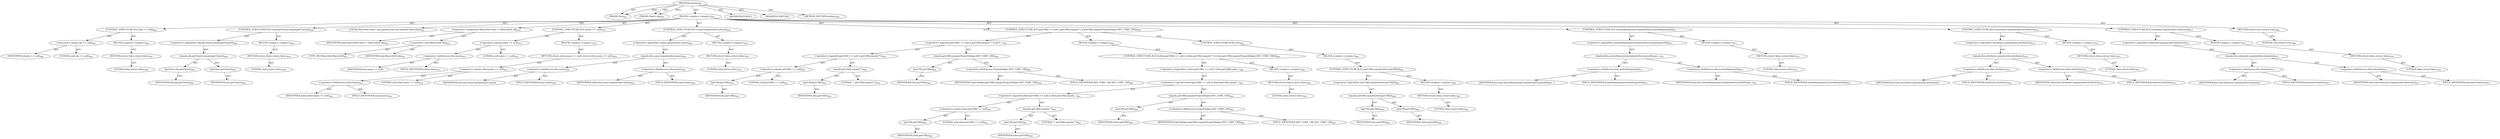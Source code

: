 digraph "equals" {  
"111669149724" [label = <(METHOD,equals)<SUB>445</SUB>> ]
"115964117001" [label = <(PARAM,this)<SUB>445</SUB>> ]
"115964117034" [label = <(PARAM,Object obj)<SUB>445</SUB>> ]
"25769803847" [label = <(BLOCK,&lt;empty&gt;,&lt;empty&gt;)<SUB>445</SUB>> ]
"47244640289" [label = <(CONTROL_STRUCTURE,IF,if (obj == null))<SUB>446</SUB>> ]
"30064771307" [label = <(&lt;operator&gt;.equals,obj == null)<SUB>446</SUB>> ]
"68719476911" [label = <(IDENTIFIER,obj,obj == null)<SUB>446</SUB>> ]
"90194313275" [label = <(LITERAL,null,obj == null)<SUB>446</SUB>> ]
"25769803848" [label = <(BLOCK,&lt;empty&gt;,&lt;empty&gt;)<SUB>446</SUB>> ]
"146028888094" [label = <(RETURN,return false;,return false;)<SUB>447</SUB>> ]
"90194313276" [label = <(LITERAL,false,return false;)<SUB>447</SUB>> ]
"47244640290" [label = <(CONTROL_STRUCTURE,IF,if (!obj.getClass().equals(getClass())))<SUB>449</SUB>> ]
"30064771308" [label = <(&lt;operator&gt;.logicalNot,!obj.getClass().equals(getClass()))<SUB>449</SUB>> ]
"30064771309" [label = <(equals,obj.getClass().equals(getClass()))<SUB>449</SUB>> ]
"30064771310" [label = <(getClass,obj.getClass())<SUB>449</SUB>> ]
"68719476912" [label = <(IDENTIFIER,obj,obj.getClass())<SUB>449</SUB>> ]
"30064771311" [label = <(getClass,getClass())<SUB>449</SUB>> ]
"68719476749" [label = <(IDENTIFIER,this,getClass())<SUB>449</SUB>> ]
"25769803849" [label = <(BLOCK,&lt;empty&gt;,&lt;empty&gt;)<SUB>449</SUB>> ]
"146028888095" [label = <(RETURN,return false;,return false;)<SUB>450</SUB>> ]
"90194313277" [label = <(LITERAL,false,return false;)<SUB>450</SUB>> ]
"94489280534" [label = <(LOCAL,MacroDef other: org.apache.tools.ant.taskdefs.MacroDef)<SUB>452</SUB>> ]
"30064771312" [label = <(&lt;operator&gt;.assignment,MacroDef other = (MacroDef) obj)<SUB>452</SUB>> ]
"68719476913" [label = <(IDENTIFIER,other,MacroDef other = (MacroDef) obj)<SUB>452</SUB>> ]
"30064771313" [label = <(&lt;operator&gt;.cast,(MacroDef) obj)<SUB>452</SUB>> ]
"180388626438" [label = <(TYPE_REF,MacroDef,MacroDef)<SUB>452</SUB>> ]
"68719476914" [label = <(IDENTIFIER,obj,(MacroDef) obj)<SUB>452</SUB>> ]
"47244640291" [label = <(CONTROL_STRUCTURE,IF,if (name == null))<SUB>453</SUB>> ]
"30064771314" [label = <(&lt;operator&gt;.equals,name == null)<SUB>453</SUB>> ]
"30064771315" [label = <(&lt;operator&gt;.fieldAccess,this.name)<SUB>453</SUB>> ]
"68719476915" [label = <(IDENTIFIER,this,name == null)> ]
"55834574904" [label = <(FIELD_IDENTIFIER,name,name)<SUB>453</SUB>> ]
"90194313278" [label = <(LITERAL,null,name == null)<SUB>453</SUB>> ]
"25769803850" [label = <(BLOCK,&lt;empty&gt;,&lt;empty&gt;)<SUB>453</SUB>> ]
"146028888096" [label = <(RETURN,return other.name == null;,return other.name == null;)<SUB>454</SUB>> ]
"30064771316" [label = <(&lt;operator&gt;.equals,other.name == null)<SUB>454</SUB>> ]
"30064771317" [label = <(&lt;operator&gt;.fieldAccess,other.name)<SUB>454</SUB>> ]
"68719476916" [label = <(IDENTIFIER,other,other.name == null)<SUB>454</SUB>> ]
"55834574905" [label = <(FIELD_IDENTIFIER,name,name)<SUB>454</SUB>> ]
"90194313279" [label = <(LITERAL,null,other.name == null)<SUB>454</SUB>> ]
"47244640292" [label = <(CONTROL_STRUCTURE,IF,if (!name.equals(other.name)))<SUB>456</SUB>> ]
"30064771318" [label = <(&lt;operator&gt;.logicalNot,!name.equals(other.name))<SUB>456</SUB>> ]
"30064771319" [label = <(equals,this.name.equals(other.name))<SUB>456</SUB>> ]
"30064771320" [label = <(&lt;operator&gt;.fieldAccess,this.name)<SUB>456</SUB>> ]
"68719476917" [label = <(IDENTIFIER,this,this.name.equals(other.name))> ]
"55834574906" [label = <(FIELD_IDENTIFIER,name,name)<SUB>456</SUB>> ]
"30064771321" [label = <(&lt;operator&gt;.fieldAccess,other.name)<SUB>456</SUB>> ]
"68719476918" [label = <(IDENTIFIER,other,this.name.equals(other.name))<SUB>456</SUB>> ]
"55834574907" [label = <(FIELD_IDENTIFIER,name,name)<SUB>456</SUB>> ]
"25769803851" [label = <(BLOCK,&lt;empty&gt;,&lt;empty&gt;)<SUB>456</SUB>> ]
"146028888097" [label = <(RETURN,return false;,return false;)<SUB>457</SUB>> ]
"90194313280" [label = <(LITERAL,false,return false;)<SUB>457</SUB>> ]
"47244640293" [label = <(CONTROL_STRUCTURE,IF,if (getURI() == null || getURI().equals(&quot;&quot;) || getURI().equals(ProjectHelper.ANT_CORE_URI)))<SUB>459</SUB>> ]
"30064771322" [label = <(&lt;operator&gt;.logicalOr,getURI() == null || getURI().equals(&quot;&quot;) || getU...)<SUB>459</SUB>> ]
"30064771323" [label = <(&lt;operator&gt;.logicalOr,getURI() == null || getURI().equals(&quot;&quot;))<SUB>459</SUB>> ]
"30064771324" [label = <(&lt;operator&gt;.equals,getURI() == null)<SUB>459</SUB>> ]
"30064771325" [label = <(getURI,getURI())<SUB>459</SUB>> ]
"68719476750" [label = <(IDENTIFIER,this,getURI())<SUB>459</SUB>> ]
"90194313281" [label = <(LITERAL,null,getURI() == null)<SUB>459</SUB>> ]
"30064771326" [label = <(equals,getURI().equals(&quot;&quot;))<SUB>459</SUB>> ]
"30064771327" [label = <(getURI,getURI())<SUB>459</SUB>> ]
"68719476751" [label = <(IDENTIFIER,this,getURI())<SUB>459</SUB>> ]
"90194313282" [label = <(LITERAL,&quot;&quot;,getURI().equals(&quot;&quot;))<SUB>459</SUB>> ]
"30064771328" [label = <(equals,getURI().equals(ProjectHelper.ANT_CORE_URI))<SUB>460</SUB>> ]
"30064771329" [label = <(getURI,getURI())<SUB>460</SUB>> ]
"68719476752" [label = <(IDENTIFIER,this,getURI())<SUB>460</SUB>> ]
"30064771330" [label = <(&lt;operator&gt;.fieldAccess,ProjectHelper.ANT_CORE_URI)<SUB>460</SUB>> ]
"68719476919" [label = <(IDENTIFIER,ProjectHelper,getURI().equals(ProjectHelper.ANT_CORE_URI))<SUB>460</SUB>> ]
"55834574908" [label = <(FIELD_IDENTIFIER,ANT_CORE_URI,ANT_CORE_URI)<SUB>460</SUB>> ]
"25769803852" [label = <(BLOCK,&lt;empty&gt;,&lt;empty&gt;)<SUB>460</SUB>> ]
"47244640294" [label = <(CONTROL_STRUCTURE,IF,if (!(other.getURI() == null || other.getURI().equals(&quot;&quot;) || other.getURI().equals(ProjectHelper.ANT_CORE_URI))))<SUB>461</SUB>> ]
"30064771331" [label = <(&lt;operator&gt;.logicalNot,!(other.getURI() == null || other.getURI().equa...)<SUB>461</SUB>> ]
"30064771332" [label = <(&lt;operator&gt;.logicalOr,other.getURI() == null || other.getURI().equals...)<SUB>461</SUB>> ]
"30064771333" [label = <(&lt;operator&gt;.logicalOr,other.getURI() == null || other.getURI().equals...)<SUB>461</SUB>> ]
"30064771334" [label = <(&lt;operator&gt;.equals,other.getURI() == null)<SUB>461</SUB>> ]
"30064771335" [label = <(getURI,getURI())<SUB>461</SUB>> ]
"68719476920" [label = <(IDENTIFIER,other,getURI())<SUB>461</SUB>> ]
"90194313283" [label = <(LITERAL,null,other.getURI() == null)<SUB>461</SUB>> ]
"30064771336" [label = <(equals,getURI().equals(&quot;&quot;))<SUB>461</SUB>> ]
"30064771337" [label = <(getURI,getURI())<SUB>461</SUB>> ]
"68719476921" [label = <(IDENTIFIER,other,getURI())<SUB>461</SUB>> ]
"90194313284" [label = <(LITERAL,&quot;&quot;,getURI().equals(&quot;&quot;))<SUB>461</SUB>> ]
"30064771338" [label = <(equals,getURI().equals(ProjectHelper.ANT_CORE_URI))<SUB>462</SUB>> ]
"30064771339" [label = <(getURI,getURI())<SUB>462</SUB>> ]
"68719476922" [label = <(IDENTIFIER,other,getURI())<SUB>462</SUB>> ]
"30064771340" [label = <(&lt;operator&gt;.fieldAccess,ProjectHelper.ANT_CORE_URI)<SUB>462</SUB>> ]
"68719476923" [label = <(IDENTIFIER,ProjectHelper,getURI().equals(ProjectHelper.ANT_CORE_URI))<SUB>462</SUB>> ]
"55834574909" [label = <(FIELD_IDENTIFIER,ANT_CORE_URI,ANT_CORE_URI)<SUB>462</SUB>> ]
"25769803853" [label = <(BLOCK,&lt;empty&gt;,&lt;empty&gt;)<SUB>462</SUB>> ]
"146028888098" [label = <(RETURN,return false;,return false;)<SUB>463</SUB>> ]
"90194313285" [label = <(LITERAL,false,return false;)<SUB>463</SUB>> ]
"47244640295" [label = <(CONTROL_STRUCTURE,ELSE,else)<SUB>465</SUB>> ]
"25769803854" [label = <(BLOCK,&lt;empty&gt;,&lt;empty&gt;)<SUB>465</SUB>> ]
"47244640296" [label = <(CONTROL_STRUCTURE,IF,if (!getURI().equals(other.getURI())))<SUB>466</SUB>> ]
"30064771341" [label = <(&lt;operator&gt;.logicalNot,!getURI().equals(other.getURI()))<SUB>466</SUB>> ]
"30064771342" [label = <(equals,getURI().equals(other.getURI()))<SUB>466</SUB>> ]
"30064771343" [label = <(getURI,getURI())<SUB>466</SUB>> ]
"68719476753" [label = <(IDENTIFIER,this,getURI())<SUB>466</SUB>> ]
"30064771344" [label = <(getURI,getURI())<SUB>466</SUB>> ]
"68719476924" [label = <(IDENTIFIER,other,getURI())<SUB>466</SUB>> ]
"25769803855" [label = <(BLOCK,&lt;empty&gt;,&lt;empty&gt;)<SUB>466</SUB>> ]
"146028888099" [label = <(RETURN,return false;,return false;)<SUB>467</SUB>> ]
"90194313286" [label = <(LITERAL,false,return false;)<SUB>467</SUB>> ]
"47244640297" [label = <(CONTROL_STRUCTURE,IF,if (!nestedSequential.similar(other.nestedSequential)))<SUB>471</SUB>> ]
"30064771345" [label = <(&lt;operator&gt;.logicalNot,!nestedSequential.similar(other.nestedSequential))<SUB>471</SUB>> ]
"30064771346" [label = <(similar,this.nestedSequential.similar(other.nestedSeque...)<SUB>471</SUB>> ]
"30064771347" [label = <(&lt;operator&gt;.fieldAccess,this.nestedSequential)<SUB>471</SUB>> ]
"68719476925" [label = <(IDENTIFIER,this,this.nestedSequential.similar(other.nestedSeque...)> ]
"55834574910" [label = <(FIELD_IDENTIFIER,nestedSequential,nestedSequential)<SUB>471</SUB>> ]
"30064771348" [label = <(&lt;operator&gt;.fieldAccess,other.nestedSequential)<SUB>471</SUB>> ]
"68719476926" [label = <(IDENTIFIER,other,this.nestedSequential.similar(other.nestedSeque...)<SUB>471</SUB>> ]
"55834574911" [label = <(FIELD_IDENTIFIER,nestedSequential,nestedSequential)<SUB>471</SUB>> ]
"25769803856" [label = <(BLOCK,&lt;empty&gt;,&lt;empty&gt;)<SUB>471</SUB>> ]
"146028888100" [label = <(RETURN,return false;,return false;)<SUB>472</SUB>> ]
"90194313287" [label = <(LITERAL,false,return false;)<SUB>472</SUB>> ]
"47244640298" [label = <(CONTROL_STRUCTURE,IF,if (!attributes.equals(other.attributes)))<SUB>474</SUB>> ]
"30064771349" [label = <(&lt;operator&gt;.logicalNot,!attributes.equals(other.attributes))<SUB>474</SUB>> ]
"30064771350" [label = <(equals,this.attributes.equals(other.attributes))<SUB>474</SUB>> ]
"30064771351" [label = <(&lt;operator&gt;.fieldAccess,this.attributes)<SUB>474</SUB>> ]
"68719476927" [label = <(IDENTIFIER,this,this.attributes.equals(other.attributes))> ]
"55834574912" [label = <(FIELD_IDENTIFIER,attributes,attributes)<SUB>474</SUB>> ]
"30064771352" [label = <(&lt;operator&gt;.fieldAccess,other.attributes)<SUB>474</SUB>> ]
"68719476928" [label = <(IDENTIFIER,other,this.attributes.equals(other.attributes))<SUB>474</SUB>> ]
"55834574913" [label = <(FIELD_IDENTIFIER,attributes,attributes)<SUB>474</SUB>> ]
"25769803857" [label = <(BLOCK,&lt;empty&gt;,&lt;empty&gt;)<SUB>474</SUB>> ]
"146028888101" [label = <(RETURN,return false;,return false;)<SUB>475</SUB>> ]
"90194313288" [label = <(LITERAL,false,return false;)<SUB>475</SUB>> ]
"47244640299" [label = <(CONTROL_STRUCTURE,IF,if (!elements.equals(other.elements)))<SUB>477</SUB>> ]
"30064771353" [label = <(&lt;operator&gt;.logicalNot,!elements.equals(other.elements))<SUB>477</SUB>> ]
"30064771354" [label = <(equals,this.elements.equals(other.elements))<SUB>477</SUB>> ]
"30064771355" [label = <(&lt;operator&gt;.fieldAccess,this.elements)<SUB>477</SUB>> ]
"68719476929" [label = <(IDENTIFIER,this,this.elements.equals(other.elements))> ]
"55834574914" [label = <(FIELD_IDENTIFIER,elements,elements)<SUB>477</SUB>> ]
"30064771356" [label = <(&lt;operator&gt;.fieldAccess,other.elements)<SUB>477</SUB>> ]
"68719476930" [label = <(IDENTIFIER,other,this.elements.equals(other.elements))<SUB>477</SUB>> ]
"55834574915" [label = <(FIELD_IDENTIFIER,elements,elements)<SUB>477</SUB>> ]
"25769803858" [label = <(BLOCK,&lt;empty&gt;,&lt;empty&gt;)<SUB>477</SUB>> ]
"146028888102" [label = <(RETURN,return false;,return false;)<SUB>478</SUB>> ]
"90194313289" [label = <(LITERAL,false,return false;)<SUB>478</SUB>> ]
"146028888103" [label = <(RETURN,return true;,return true;)<SUB>480</SUB>> ]
"90194313290" [label = <(LITERAL,true,return true;)<SUB>480</SUB>> ]
"133143986244" [label = <(MODIFIER,PUBLIC)> ]
"133143986245" [label = <(MODIFIER,VIRTUAL)> ]
"128849018908" [label = <(METHOD_RETURN,boolean)<SUB>445</SUB>> ]
  "111669149724" -> "115964117001"  [ label = "AST: "] 
  "111669149724" -> "115964117034"  [ label = "AST: "] 
  "111669149724" -> "25769803847"  [ label = "AST: "] 
  "111669149724" -> "133143986244"  [ label = "AST: "] 
  "111669149724" -> "133143986245"  [ label = "AST: "] 
  "111669149724" -> "128849018908"  [ label = "AST: "] 
  "25769803847" -> "47244640289"  [ label = "AST: "] 
  "25769803847" -> "47244640290"  [ label = "AST: "] 
  "25769803847" -> "94489280534"  [ label = "AST: "] 
  "25769803847" -> "30064771312"  [ label = "AST: "] 
  "25769803847" -> "47244640291"  [ label = "AST: "] 
  "25769803847" -> "47244640292"  [ label = "AST: "] 
  "25769803847" -> "47244640293"  [ label = "AST: "] 
  "25769803847" -> "47244640297"  [ label = "AST: "] 
  "25769803847" -> "47244640298"  [ label = "AST: "] 
  "25769803847" -> "47244640299"  [ label = "AST: "] 
  "25769803847" -> "146028888103"  [ label = "AST: "] 
  "47244640289" -> "30064771307"  [ label = "AST: "] 
  "47244640289" -> "25769803848"  [ label = "AST: "] 
  "30064771307" -> "68719476911"  [ label = "AST: "] 
  "30064771307" -> "90194313275"  [ label = "AST: "] 
  "25769803848" -> "146028888094"  [ label = "AST: "] 
  "146028888094" -> "90194313276"  [ label = "AST: "] 
  "47244640290" -> "30064771308"  [ label = "AST: "] 
  "47244640290" -> "25769803849"  [ label = "AST: "] 
  "30064771308" -> "30064771309"  [ label = "AST: "] 
  "30064771309" -> "30064771310"  [ label = "AST: "] 
  "30064771309" -> "30064771311"  [ label = "AST: "] 
  "30064771310" -> "68719476912"  [ label = "AST: "] 
  "30064771311" -> "68719476749"  [ label = "AST: "] 
  "25769803849" -> "146028888095"  [ label = "AST: "] 
  "146028888095" -> "90194313277"  [ label = "AST: "] 
  "30064771312" -> "68719476913"  [ label = "AST: "] 
  "30064771312" -> "30064771313"  [ label = "AST: "] 
  "30064771313" -> "180388626438"  [ label = "AST: "] 
  "30064771313" -> "68719476914"  [ label = "AST: "] 
  "47244640291" -> "30064771314"  [ label = "AST: "] 
  "47244640291" -> "25769803850"  [ label = "AST: "] 
  "30064771314" -> "30064771315"  [ label = "AST: "] 
  "30064771314" -> "90194313278"  [ label = "AST: "] 
  "30064771315" -> "68719476915"  [ label = "AST: "] 
  "30064771315" -> "55834574904"  [ label = "AST: "] 
  "25769803850" -> "146028888096"  [ label = "AST: "] 
  "146028888096" -> "30064771316"  [ label = "AST: "] 
  "30064771316" -> "30064771317"  [ label = "AST: "] 
  "30064771316" -> "90194313279"  [ label = "AST: "] 
  "30064771317" -> "68719476916"  [ label = "AST: "] 
  "30064771317" -> "55834574905"  [ label = "AST: "] 
  "47244640292" -> "30064771318"  [ label = "AST: "] 
  "47244640292" -> "25769803851"  [ label = "AST: "] 
  "30064771318" -> "30064771319"  [ label = "AST: "] 
  "30064771319" -> "30064771320"  [ label = "AST: "] 
  "30064771319" -> "30064771321"  [ label = "AST: "] 
  "30064771320" -> "68719476917"  [ label = "AST: "] 
  "30064771320" -> "55834574906"  [ label = "AST: "] 
  "30064771321" -> "68719476918"  [ label = "AST: "] 
  "30064771321" -> "55834574907"  [ label = "AST: "] 
  "25769803851" -> "146028888097"  [ label = "AST: "] 
  "146028888097" -> "90194313280"  [ label = "AST: "] 
  "47244640293" -> "30064771322"  [ label = "AST: "] 
  "47244640293" -> "25769803852"  [ label = "AST: "] 
  "47244640293" -> "47244640295"  [ label = "AST: "] 
  "30064771322" -> "30064771323"  [ label = "AST: "] 
  "30064771322" -> "30064771328"  [ label = "AST: "] 
  "30064771323" -> "30064771324"  [ label = "AST: "] 
  "30064771323" -> "30064771326"  [ label = "AST: "] 
  "30064771324" -> "30064771325"  [ label = "AST: "] 
  "30064771324" -> "90194313281"  [ label = "AST: "] 
  "30064771325" -> "68719476750"  [ label = "AST: "] 
  "30064771326" -> "30064771327"  [ label = "AST: "] 
  "30064771326" -> "90194313282"  [ label = "AST: "] 
  "30064771327" -> "68719476751"  [ label = "AST: "] 
  "30064771328" -> "30064771329"  [ label = "AST: "] 
  "30064771328" -> "30064771330"  [ label = "AST: "] 
  "30064771329" -> "68719476752"  [ label = "AST: "] 
  "30064771330" -> "68719476919"  [ label = "AST: "] 
  "30064771330" -> "55834574908"  [ label = "AST: "] 
  "25769803852" -> "47244640294"  [ label = "AST: "] 
  "47244640294" -> "30064771331"  [ label = "AST: "] 
  "47244640294" -> "25769803853"  [ label = "AST: "] 
  "30064771331" -> "30064771332"  [ label = "AST: "] 
  "30064771332" -> "30064771333"  [ label = "AST: "] 
  "30064771332" -> "30064771338"  [ label = "AST: "] 
  "30064771333" -> "30064771334"  [ label = "AST: "] 
  "30064771333" -> "30064771336"  [ label = "AST: "] 
  "30064771334" -> "30064771335"  [ label = "AST: "] 
  "30064771334" -> "90194313283"  [ label = "AST: "] 
  "30064771335" -> "68719476920"  [ label = "AST: "] 
  "30064771336" -> "30064771337"  [ label = "AST: "] 
  "30064771336" -> "90194313284"  [ label = "AST: "] 
  "30064771337" -> "68719476921"  [ label = "AST: "] 
  "30064771338" -> "30064771339"  [ label = "AST: "] 
  "30064771338" -> "30064771340"  [ label = "AST: "] 
  "30064771339" -> "68719476922"  [ label = "AST: "] 
  "30064771340" -> "68719476923"  [ label = "AST: "] 
  "30064771340" -> "55834574909"  [ label = "AST: "] 
  "25769803853" -> "146028888098"  [ label = "AST: "] 
  "146028888098" -> "90194313285"  [ label = "AST: "] 
  "47244640295" -> "25769803854"  [ label = "AST: "] 
  "25769803854" -> "47244640296"  [ label = "AST: "] 
  "47244640296" -> "30064771341"  [ label = "AST: "] 
  "47244640296" -> "25769803855"  [ label = "AST: "] 
  "30064771341" -> "30064771342"  [ label = "AST: "] 
  "30064771342" -> "30064771343"  [ label = "AST: "] 
  "30064771342" -> "30064771344"  [ label = "AST: "] 
  "30064771343" -> "68719476753"  [ label = "AST: "] 
  "30064771344" -> "68719476924"  [ label = "AST: "] 
  "25769803855" -> "146028888099"  [ label = "AST: "] 
  "146028888099" -> "90194313286"  [ label = "AST: "] 
  "47244640297" -> "30064771345"  [ label = "AST: "] 
  "47244640297" -> "25769803856"  [ label = "AST: "] 
  "30064771345" -> "30064771346"  [ label = "AST: "] 
  "30064771346" -> "30064771347"  [ label = "AST: "] 
  "30064771346" -> "30064771348"  [ label = "AST: "] 
  "30064771347" -> "68719476925"  [ label = "AST: "] 
  "30064771347" -> "55834574910"  [ label = "AST: "] 
  "30064771348" -> "68719476926"  [ label = "AST: "] 
  "30064771348" -> "55834574911"  [ label = "AST: "] 
  "25769803856" -> "146028888100"  [ label = "AST: "] 
  "146028888100" -> "90194313287"  [ label = "AST: "] 
  "47244640298" -> "30064771349"  [ label = "AST: "] 
  "47244640298" -> "25769803857"  [ label = "AST: "] 
  "30064771349" -> "30064771350"  [ label = "AST: "] 
  "30064771350" -> "30064771351"  [ label = "AST: "] 
  "30064771350" -> "30064771352"  [ label = "AST: "] 
  "30064771351" -> "68719476927"  [ label = "AST: "] 
  "30064771351" -> "55834574912"  [ label = "AST: "] 
  "30064771352" -> "68719476928"  [ label = "AST: "] 
  "30064771352" -> "55834574913"  [ label = "AST: "] 
  "25769803857" -> "146028888101"  [ label = "AST: "] 
  "146028888101" -> "90194313288"  [ label = "AST: "] 
  "47244640299" -> "30064771353"  [ label = "AST: "] 
  "47244640299" -> "25769803858"  [ label = "AST: "] 
  "30064771353" -> "30064771354"  [ label = "AST: "] 
  "30064771354" -> "30064771355"  [ label = "AST: "] 
  "30064771354" -> "30064771356"  [ label = "AST: "] 
  "30064771355" -> "68719476929"  [ label = "AST: "] 
  "30064771355" -> "55834574914"  [ label = "AST: "] 
  "30064771356" -> "68719476930"  [ label = "AST: "] 
  "30064771356" -> "55834574915"  [ label = "AST: "] 
  "25769803858" -> "146028888102"  [ label = "AST: "] 
  "146028888102" -> "90194313289"  [ label = "AST: "] 
  "146028888103" -> "90194313290"  [ label = "AST: "] 
  "111669149724" -> "115964117001"  [ label = "DDG: "] 
  "111669149724" -> "115964117034"  [ label = "DDG: "] 
}
